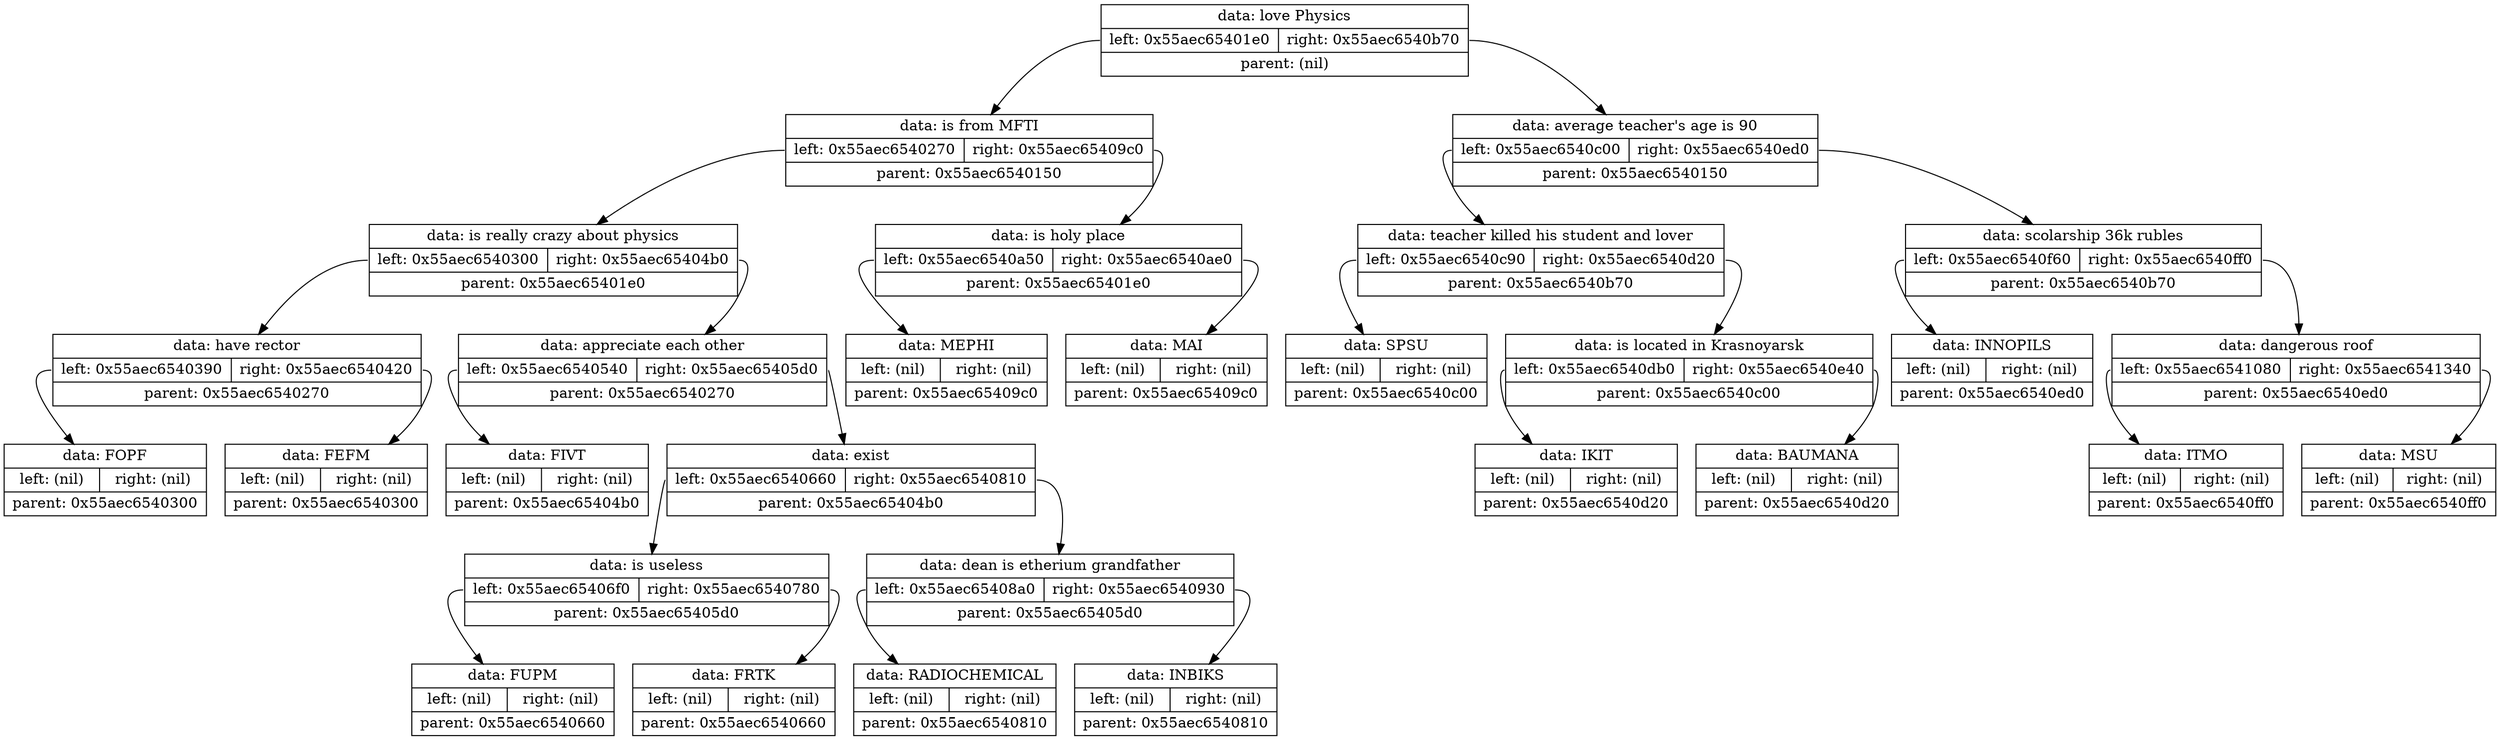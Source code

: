 digraph dump
{
	node0x55aec6540150 [shape = "record", label = "{<f1>data: love Physics|{<f2>left: 0x55aec65401e0|<f3>right: 0x55aec6540b70}|<f4>parent: (nil)}"];
	node0x55aec65401e0 [shape = "record", label = "{<f1>data: is from MFTI|{<f2>left: 0x55aec6540270|<f3>right: 0x55aec65409c0}|<f4>parent: 0x55aec6540150}"];
	node0x55aec6540270 [shape = "record", label = "{<f1>data: is really crazy about physics|{<f2>left: 0x55aec6540300|<f3>right: 0x55aec65404b0}|<f4>parent: 0x55aec65401e0}"];
	node0x55aec6540300 [shape = "record", label = "{<f1>data: have rector|{<f2>left: 0x55aec6540390|<f3>right: 0x55aec6540420}|<f4>parent: 0x55aec6540270}"];
	node0x55aec6540390 [shape = "record", label = "{<f1>data: FOPF|{<f2>left: (nil)|<f3>right: (nil)}|<f4>parent: 0x55aec6540300}"];
	node0x55aec6540300:f2 -> node0x55aec6540390
	node0x55aec6540420 [shape = "record", label = "{<f1>data: FEFM|{<f2>left: (nil)|<f3>right: (nil)}|<f4>parent: 0x55aec6540300}"];
	node0x55aec6540300:f3 -> node0x55aec6540420
	node0x55aec6540270:f2 -> node0x55aec6540300
	node0x55aec65404b0 [shape = "record", label = "{<f1>data: appreciate each other|{<f2>left: 0x55aec6540540|<f3>right: 0x55aec65405d0}|<f4>parent: 0x55aec6540270}"];
	node0x55aec6540540 [shape = "record", label = "{<f1>data: FIVT|{<f2>left: (nil)|<f3>right: (nil)}|<f4>parent: 0x55aec65404b0}"];
	node0x55aec65404b0:f2 -> node0x55aec6540540
	node0x55aec65405d0 [shape = "record", label = "{<f1>data: exist|{<f2>left: 0x55aec6540660|<f3>right: 0x55aec6540810}|<f4>parent: 0x55aec65404b0}"];
	node0x55aec6540660 [shape = "record", label = "{<f1>data: is useless|{<f2>left: 0x55aec65406f0|<f3>right: 0x55aec6540780}|<f4>parent: 0x55aec65405d0}"];
	node0x55aec65406f0 [shape = "record", label = "{<f1>data: FUPM|{<f2>left: (nil)|<f3>right: (nil)}|<f4>parent: 0x55aec6540660}"];
	node0x55aec6540660:f2 -> node0x55aec65406f0
	node0x55aec6540780 [shape = "record", label = "{<f1>data: FRTK|{<f2>left: (nil)|<f3>right: (nil)}|<f4>parent: 0x55aec6540660}"];
	node0x55aec6540660:f3 -> node0x55aec6540780
	node0x55aec65405d0:f2 -> node0x55aec6540660
	node0x55aec6540810 [shape = "record", label = "{<f1>data: dean is etherium grandfather|{<f2>left: 0x55aec65408a0|<f3>right: 0x55aec6540930}|<f4>parent: 0x55aec65405d0}"];
	node0x55aec65408a0 [shape = "record", label = "{<f1>data: RADIOCHEMICAL|{<f2>left: (nil)|<f3>right: (nil)}|<f4>parent: 0x55aec6540810}"];
	node0x55aec6540810:f2 -> node0x55aec65408a0
	node0x55aec6540930 [shape = "record", label = "{<f1>data: INBIKS|{<f2>left: (nil)|<f3>right: (nil)}|<f4>parent: 0x55aec6540810}"];
	node0x55aec6540810:f3 -> node0x55aec6540930
	node0x55aec65405d0:f3 -> node0x55aec6540810
	node0x55aec65404b0:f3 -> node0x55aec65405d0
	node0x55aec6540270:f3 -> node0x55aec65404b0
	node0x55aec65401e0:f2 -> node0x55aec6540270
	node0x55aec65409c0 [shape = "record", label = "{<f1>data: is holy place|{<f2>left: 0x55aec6540a50|<f3>right: 0x55aec6540ae0}|<f4>parent: 0x55aec65401e0}"];
	node0x55aec6540a50 [shape = "record", label = "{<f1>data: MEPHI|{<f2>left: (nil)|<f3>right: (nil)}|<f4>parent: 0x55aec65409c0}"];
	node0x55aec65409c0:f2 -> node0x55aec6540a50
	node0x55aec6540ae0 [shape = "record", label = "{<f1>data: MAI|{<f2>left: (nil)|<f3>right: (nil)}|<f4>parent: 0x55aec65409c0}"];
	node0x55aec65409c0:f3 -> node0x55aec6540ae0
	node0x55aec65401e0:f3 -> node0x55aec65409c0
	node0x55aec6540150:f2 -> node0x55aec65401e0
	node0x55aec6540b70 [shape = "record", label = "{<f1>data: average teacher's age is 90|{<f2>left: 0x55aec6540c00|<f3>right: 0x55aec6540ed0}|<f4>parent: 0x55aec6540150}"];
	node0x55aec6540c00 [shape = "record", label = "{<f1>data: teacher killed his student and lover|{<f2>left: 0x55aec6540c90|<f3>right: 0x55aec6540d20}|<f4>parent: 0x55aec6540b70}"];
	node0x55aec6540c90 [shape = "record", label = "{<f1>data: SPSU|{<f2>left: (nil)|<f3>right: (nil)}|<f4>parent: 0x55aec6540c00}"];
	node0x55aec6540c00:f2 -> node0x55aec6540c90
	node0x55aec6540d20 [shape = "record", label = "{<f1>data: is located in Krasnoyarsk|{<f2>left: 0x55aec6540db0|<f3>right: 0x55aec6540e40}|<f4>parent: 0x55aec6540c00}"];
	node0x55aec6540db0 [shape = "record", label = "{<f1>data: IKIT|{<f2>left: (nil)|<f3>right: (nil)}|<f4>parent: 0x55aec6540d20}"];
	node0x55aec6540d20:f2 -> node0x55aec6540db0
	node0x55aec6540e40 [shape = "record", label = "{<f1>data: BAUMANA|{<f2>left: (nil)|<f3>right: (nil)}|<f4>parent: 0x55aec6540d20}"];
	node0x55aec6540d20:f3 -> node0x55aec6540e40
	node0x55aec6540c00:f3 -> node0x55aec6540d20
	node0x55aec6540b70:f2 -> node0x55aec6540c00
	node0x55aec6540ed0 [shape = "record", label = "{<f1>data: scolarship 36k rubles|{<f2>left: 0x55aec6540f60|<f3>right: 0x55aec6540ff0}|<f4>parent: 0x55aec6540b70}"];
	node0x55aec6540f60 [shape = "record", label = "{<f1>data: INNOPILS|{<f2>left: (nil)|<f3>right: (nil)}|<f4>parent: 0x55aec6540ed0}"];
	node0x55aec6540ed0:f2 -> node0x55aec6540f60
	node0x55aec6540ff0 [shape = "record", label = "{<f1>data: dangerous roof|{<f2>left: 0x55aec6541080|<f3>right: 0x55aec6541340}|<f4>parent: 0x55aec6540ed0}"];
	node0x55aec6541080 [shape = "record", label = "{<f1>data: ITMO|{<f2>left: (nil)|<f3>right: (nil)}|<f4>parent: 0x55aec6540ff0}"];
	node0x55aec6540ff0:f2 -> node0x55aec6541080
	node0x55aec6541340 [shape = "record", label = "{<f1>data: MSU|{<f2>left: (nil)|<f3>right: (nil)}|<f4>parent: 0x55aec6540ff0}"];
	node0x55aec6540ff0:f3 -> node0x55aec6541340
	node0x55aec6540ed0:f3 -> node0x55aec6540ff0
	node0x55aec6540b70:f3 -> node0x55aec6540ed0
	node0x55aec6540150:f3 -> node0x55aec6540b70

}
